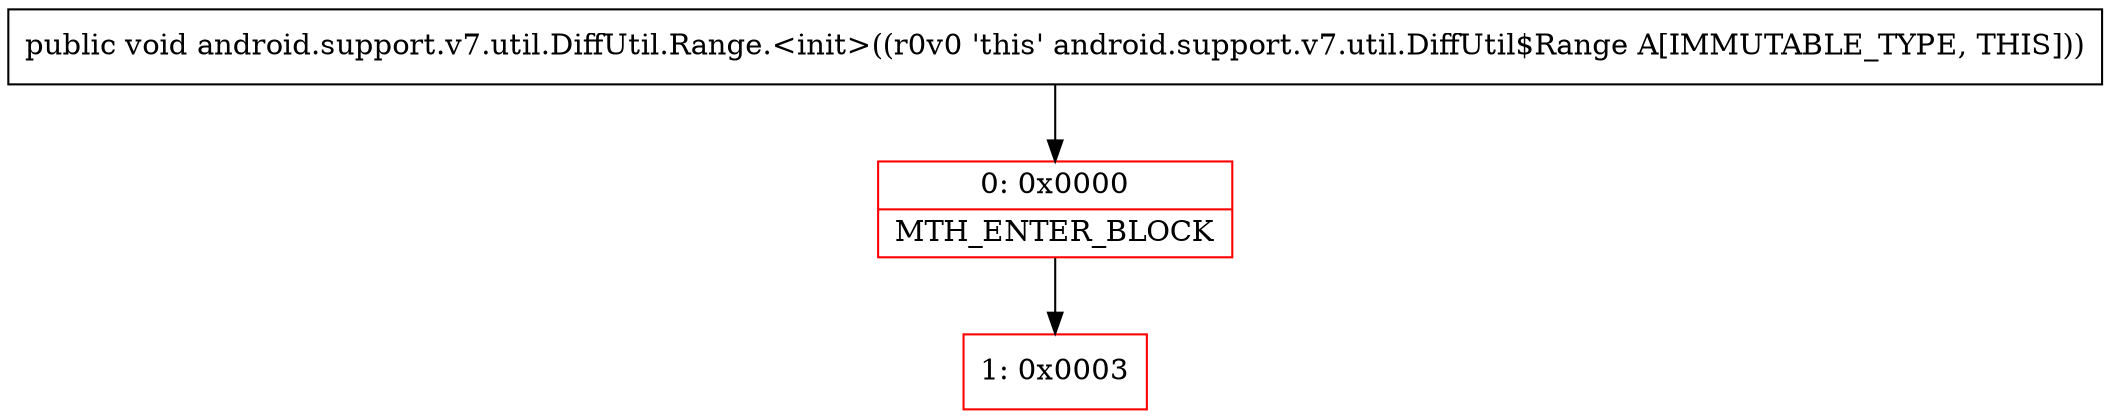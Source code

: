 digraph "CFG forandroid.support.v7.util.DiffUtil.Range.\<init\>()V" {
subgraph cluster_Region_1644708019 {
label = "R(0)";
node [shape=record,color=blue];
}
Node_0 [shape=record,color=red,label="{0\:\ 0x0000|MTH_ENTER_BLOCK\l}"];
Node_1 [shape=record,color=red,label="{1\:\ 0x0003}"];
MethodNode[shape=record,label="{public void android.support.v7.util.DiffUtil.Range.\<init\>((r0v0 'this' android.support.v7.util.DiffUtil$Range A[IMMUTABLE_TYPE, THIS])) }"];
MethodNode -> Node_0;
Node_0 -> Node_1;
}

